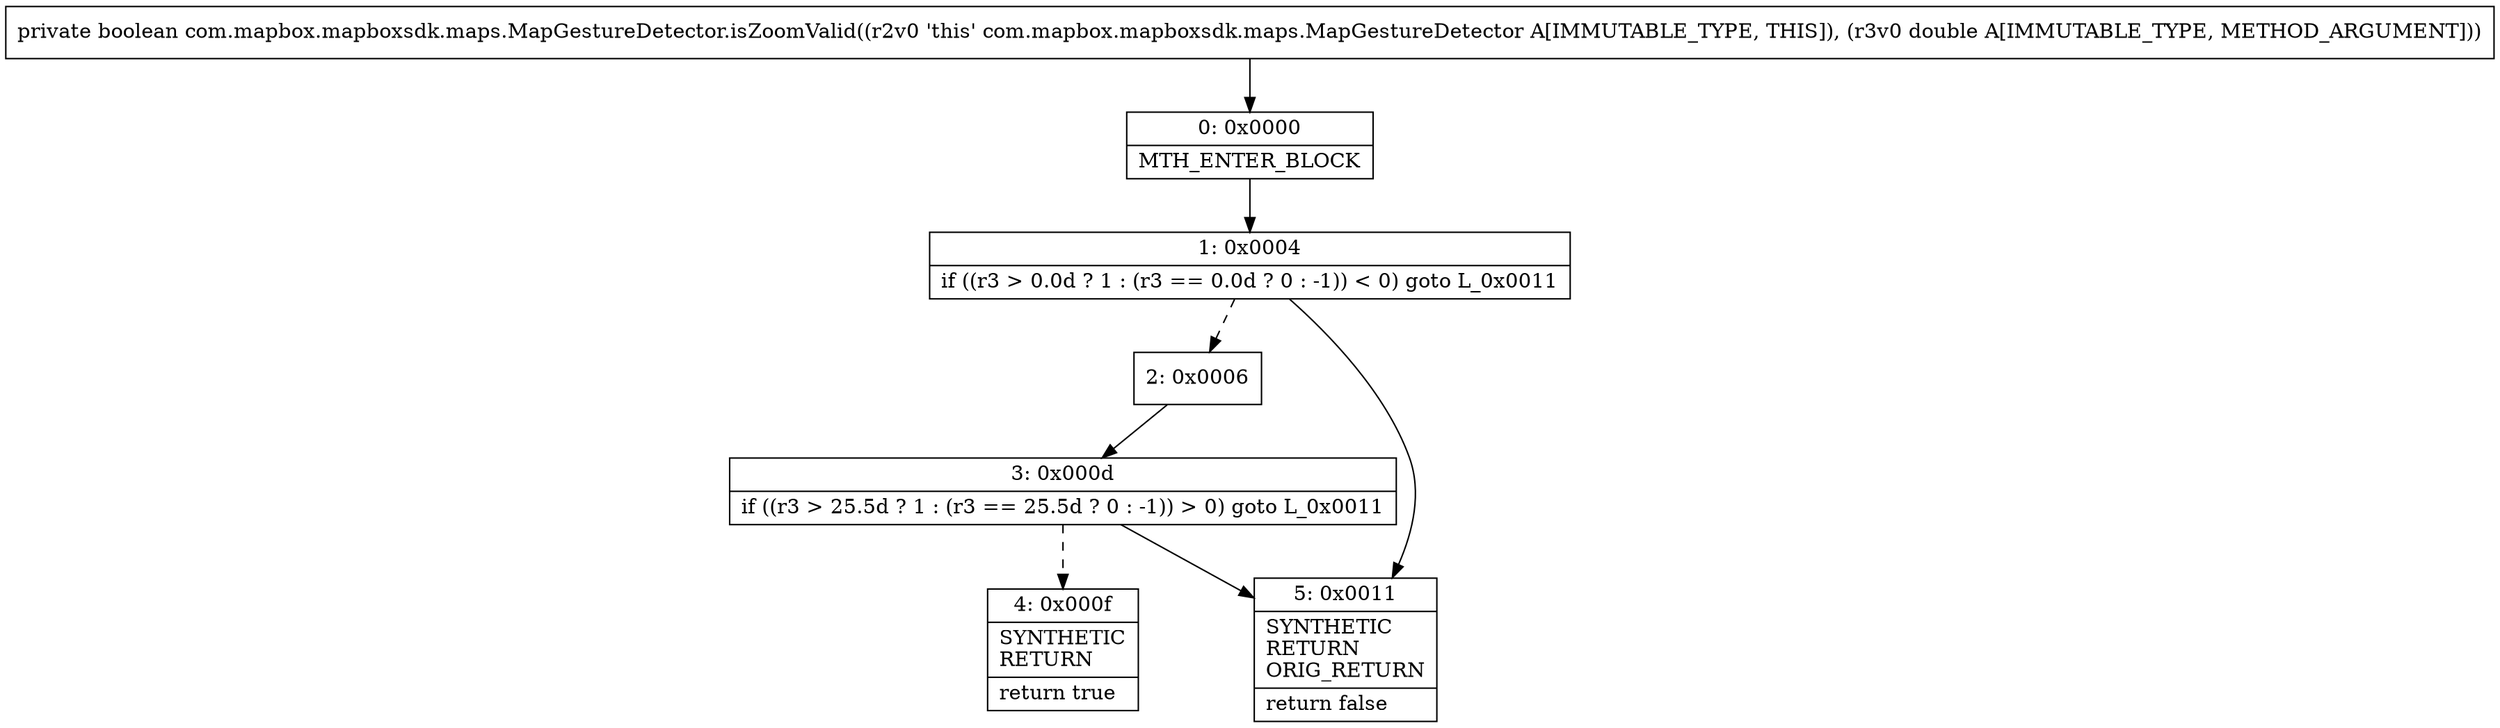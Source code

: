 digraph "CFG forcom.mapbox.mapboxsdk.maps.MapGestureDetector.isZoomValid(D)Z" {
Node_0 [shape=record,label="{0\:\ 0x0000|MTH_ENTER_BLOCK\l}"];
Node_1 [shape=record,label="{1\:\ 0x0004|if ((r3 \> 0.0d ? 1 : (r3 == 0.0d ? 0 : \-1)) \< 0) goto L_0x0011\l}"];
Node_2 [shape=record,label="{2\:\ 0x0006}"];
Node_3 [shape=record,label="{3\:\ 0x000d|if ((r3 \> 25.5d ? 1 : (r3 == 25.5d ? 0 : \-1)) \> 0) goto L_0x0011\l}"];
Node_4 [shape=record,label="{4\:\ 0x000f|SYNTHETIC\lRETURN\l|return true\l}"];
Node_5 [shape=record,label="{5\:\ 0x0011|SYNTHETIC\lRETURN\lORIG_RETURN\l|return false\l}"];
MethodNode[shape=record,label="{private boolean com.mapbox.mapboxsdk.maps.MapGestureDetector.isZoomValid((r2v0 'this' com.mapbox.mapboxsdk.maps.MapGestureDetector A[IMMUTABLE_TYPE, THIS]), (r3v0 double A[IMMUTABLE_TYPE, METHOD_ARGUMENT])) }"];
MethodNode -> Node_0;
Node_0 -> Node_1;
Node_1 -> Node_2[style=dashed];
Node_1 -> Node_5;
Node_2 -> Node_3;
Node_3 -> Node_4[style=dashed];
Node_3 -> Node_5;
}

